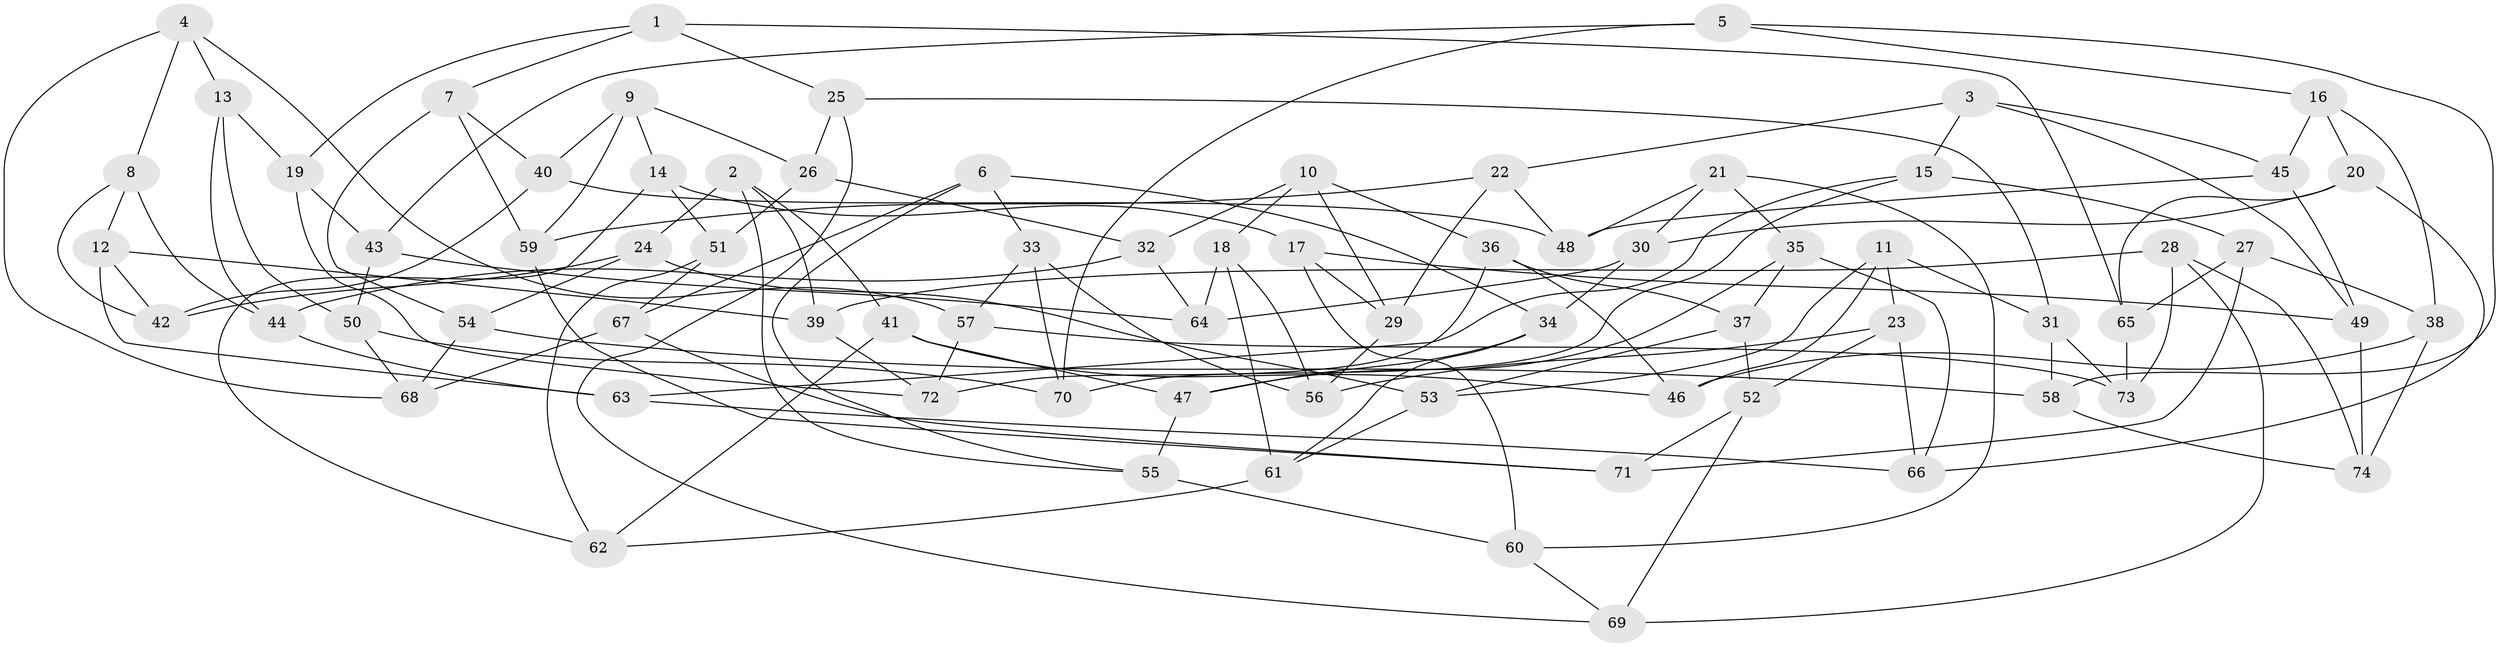 // Generated by graph-tools (version 1.1) at 2025/57/03/09/25 04:57:06]
// undirected, 74 vertices, 148 edges
graph export_dot {
graph [start="1"]
  node [color=gray90,style=filled];
  1;
  2;
  3;
  4;
  5;
  6;
  7;
  8;
  9;
  10;
  11;
  12;
  13;
  14;
  15;
  16;
  17;
  18;
  19;
  20;
  21;
  22;
  23;
  24;
  25;
  26;
  27;
  28;
  29;
  30;
  31;
  32;
  33;
  34;
  35;
  36;
  37;
  38;
  39;
  40;
  41;
  42;
  43;
  44;
  45;
  46;
  47;
  48;
  49;
  50;
  51;
  52;
  53;
  54;
  55;
  56;
  57;
  58;
  59;
  60;
  61;
  62;
  63;
  64;
  65;
  66;
  67;
  68;
  69;
  70;
  71;
  72;
  73;
  74;
  1 -- 7;
  1 -- 25;
  1 -- 19;
  1 -- 65;
  2 -- 41;
  2 -- 55;
  2 -- 39;
  2 -- 24;
  3 -- 45;
  3 -- 22;
  3 -- 15;
  3 -- 49;
  4 -- 57;
  4 -- 13;
  4 -- 8;
  4 -- 68;
  5 -- 43;
  5 -- 16;
  5 -- 58;
  5 -- 70;
  6 -- 33;
  6 -- 55;
  6 -- 67;
  6 -- 34;
  7 -- 59;
  7 -- 40;
  7 -- 54;
  8 -- 44;
  8 -- 12;
  8 -- 42;
  9 -- 40;
  9 -- 59;
  9 -- 14;
  9 -- 26;
  10 -- 29;
  10 -- 32;
  10 -- 36;
  10 -- 18;
  11 -- 46;
  11 -- 23;
  11 -- 53;
  11 -- 31;
  12 -- 42;
  12 -- 63;
  12 -- 39;
  13 -- 19;
  13 -- 44;
  13 -- 50;
  14 -- 17;
  14 -- 62;
  14 -- 51;
  15 -- 63;
  15 -- 70;
  15 -- 27;
  16 -- 20;
  16 -- 45;
  16 -- 38;
  17 -- 49;
  17 -- 29;
  17 -- 60;
  18 -- 56;
  18 -- 61;
  18 -- 64;
  19 -- 72;
  19 -- 43;
  20 -- 30;
  20 -- 66;
  20 -- 65;
  21 -- 48;
  21 -- 60;
  21 -- 35;
  21 -- 30;
  22 -- 29;
  22 -- 59;
  22 -- 48;
  23 -- 66;
  23 -- 56;
  23 -- 52;
  24 -- 54;
  24 -- 42;
  24 -- 53;
  25 -- 31;
  25 -- 26;
  25 -- 69;
  26 -- 32;
  26 -- 51;
  27 -- 65;
  27 -- 38;
  27 -- 71;
  28 -- 39;
  28 -- 74;
  28 -- 73;
  28 -- 69;
  29 -- 56;
  30 -- 34;
  30 -- 64;
  31 -- 58;
  31 -- 73;
  32 -- 64;
  32 -- 44;
  33 -- 56;
  33 -- 57;
  33 -- 70;
  34 -- 47;
  34 -- 61;
  35 -- 66;
  35 -- 47;
  35 -- 37;
  36 -- 46;
  36 -- 72;
  36 -- 37;
  37 -- 52;
  37 -- 53;
  38 -- 46;
  38 -- 74;
  39 -- 72;
  40 -- 48;
  40 -- 42;
  41 -- 62;
  41 -- 46;
  41 -- 47;
  43 -- 64;
  43 -- 50;
  44 -- 63;
  45 -- 48;
  45 -- 49;
  47 -- 55;
  49 -- 74;
  50 -- 70;
  50 -- 68;
  51 -- 67;
  51 -- 62;
  52 -- 71;
  52 -- 69;
  53 -- 61;
  54 -- 68;
  54 -- 58;
  55 -- 60;
  57 -- 72;
  57 -- 73;
  58 -- 74;
  59 -- 71;
  60 -- 69;
  61 -- 62;
  63 -- 66;
  65 -- 73;
  67 -- 68;
  67 -- 71;
}
